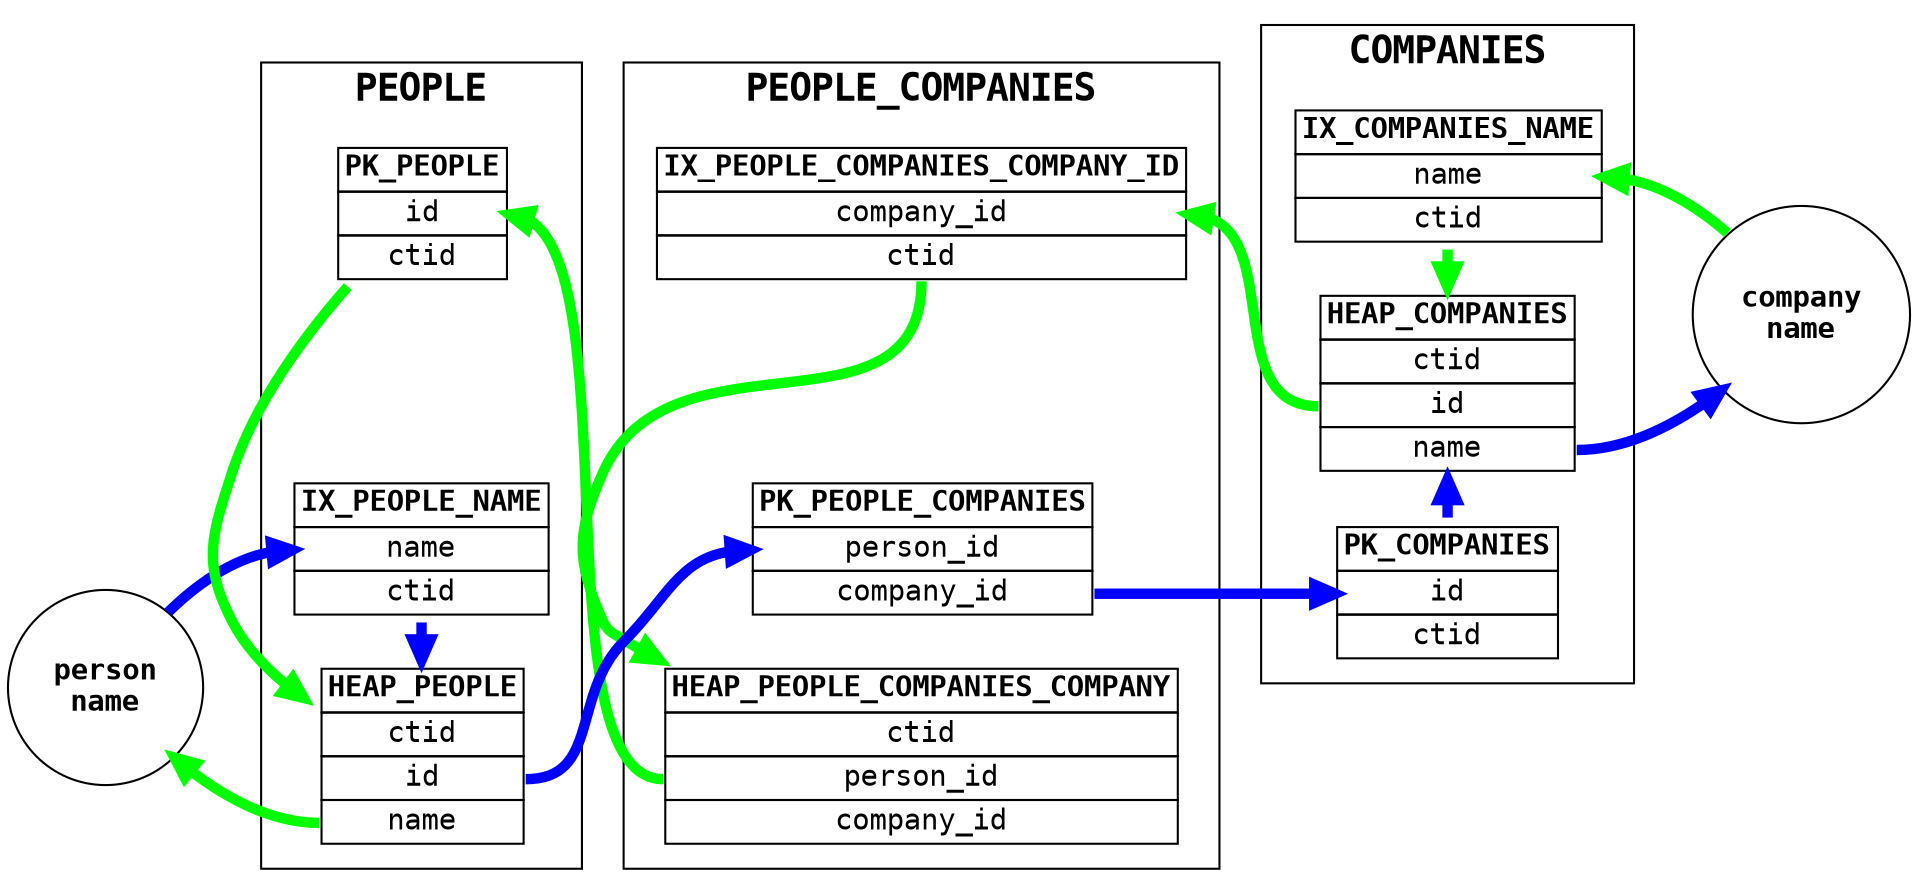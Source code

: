 digraph {
    rankdir=LR
    node [fontname="courier"]
    graph [fontname="courier-bold" fontsize="18"]
    edge [weight=1000 penwidth="5"]

    {
        node [fontname="courier-bold" shape="circle"]
        start_p [label="person\nname"]
        start_c [label="company\nname"]
    }

    subgraph cluster_pc {
        label="PEOPLE_COMPANIES"
        pk_pc [shape="plaintext" label=<<TABLE BORDER="0" CELLBORDER="1" CELLSPACING="0">
            <TR><TD><B>PK_PEOPLE_COMPANIES</B></TD></TR>
            <TR><TD port="pid">person_id</TD></TR>
            <TR><TD port="cid">company_id</TD></TR>
        </TABLE>>]
        ix_pc [shape="plaintext" label=<<TABLE BORDER="0" CELLBORDER="1" CELLSPACING="0">
            <TR><TD><B>IX_PEOPLE_COMPANIES_COMPANY_ID</B></TD></TR>
            <TR><TD port="cid">company_id</TD></TR>
            <TR><TD port="ctid">ctid</TD></TR>
        </TABLE>>]
        heap_pc [shape="plaintext" label=<<TABLE BORDER="0" CELLBORDER="1" CELLSPACING="0">
            <TR><TD port="t"><B>HEAP_PEOPLE_COMPANIES_COMPANY</B></TD></TR>
            <TR><TD port="ctid">ctid</TD></TR>
            <TR><TD port="pid">person_id</TD></TR>
            <TR><TD port="cid">company_id</TD></TR>
        </TABLE>>]
        { rank=same; pk_pc -> ix_pc [minlen="5" style="invis"] }
        { rank=same; heap_pc -> ix_pc:ctid [minlen="1" dir="back" color="green"] }
    }

    subgraph cluster_companies {
        label="COMPANIES"
        pk_companies [shape="plaintext" label=<<TABLE  BORDER="0" CELLBORDER="1" CELLSPACING="0">
            <TR><TD><B>PK_COMPANIES</B></TD></TR>
            <TR><TD port="cid">id</TD></TR>
            <TR><TD port="ctid">ctid</TD></TR>
        </TABLE>>]
        ix_companies [shape="plaintext" label=<<TABLE  BORDER="0" CELLBORDER="1" CELLSPACING="0">
            <TR><TD><B>IX_COMPANIES_NAME</B></TD></TR>
            <TR><TD port="name">name</TD></TR>
            <TR><TD port="ctid">ctid</TD></TR>
        </TABLE>>]
        heap_companies [shape="plaintext" label=<<TABLE  BORDER="0" CELLBORDER="1" CELLSPACING="0">
            <TR><TD><B>HEAP_COMPANIES</B></TD></TR>
            <TR><TD port="ctid">ctid</TD></TR>
            <TR><TD port="cid">id</TD></TR>
            <TR><TD port="name">name</TD></TR>
        </TABLE>>]

        { rank=same; pk_companies -> ix_companies [minlen="5" style="invis"] }
        { rank=same; pk_companies -> heap_companies [color="blue"] }
        { rank=same; ix_companies -> heap_companies [color="green" constraint="false"] }
    }

    subgraph cluster_people {
        label="PEOPLE"
        pk_people [shape="plaintext" label=<<TABLE  BORDER="0" CELLBORDER="1" CELLSPACING="0">
            <TR><TD><B>PK_PEOPLE</B></TD></TR>
            <TR><TD port="pid">id</TD></TR>
            <TR><TD port="ctid">ctid</TD></TR>
        </TABLE>>]
        ix_people [shape="plaintext" label=<<TABLE  BORDER="0" CELLBORDER="1" CELLSPACING="0">
            <TR><TD><B>IX_PEOPLE_NAME</B></TD></TR>
            <TR><TD port="name">name</TD></TR>
            <TR><TD port="ctid">ctid</TD></TR>
        </TABLE>>]
        heap_people [shape="plaintext" label=<<TABLE  BORDER="0" CELLBORDER="1" CELLSPACING="0">
            <TR><TD><B>HEAP_PEOPLE</B></TD></TR>
            <TR><TD port="ctid">ctid</TD></TR>
            <TR><TD port="pid">id</TD></TR>
            <TR><TD port="name">name</TD></TR>
        </TABLE>>]
        { rank=same; ix_people -> pk_people [minlen=5 style="invis"] }
        { rank=same; ix_people -> heap_people [minlen=1 color="blue"] }
        { rank=same; pk_people -> heap_people [minlen=1 color="green" constraint="false"] }
    }

    {
        edge [color="blue"]
        start_p -> ix_people:name
        ix_people -> pk_pc [style="invis"]
        heap_people:pid -> pk_pc:pid
        pk_pc:cid -> pk_companies:cid
        heap_companies:name -> start_c
    }

    {
        edge [dir="back" color="green"]
        ix_companies:name -> start_c
        ix_pc -> ix_companies [style="invis"]
        ix_pc:cid -> heap_companies:cid
        pk_people -> ix_pc  [style="invis"]
        pk_people:pid -> heap_pc:pid [constraint="false"]
        start_p -> heap_people:name
    }
}